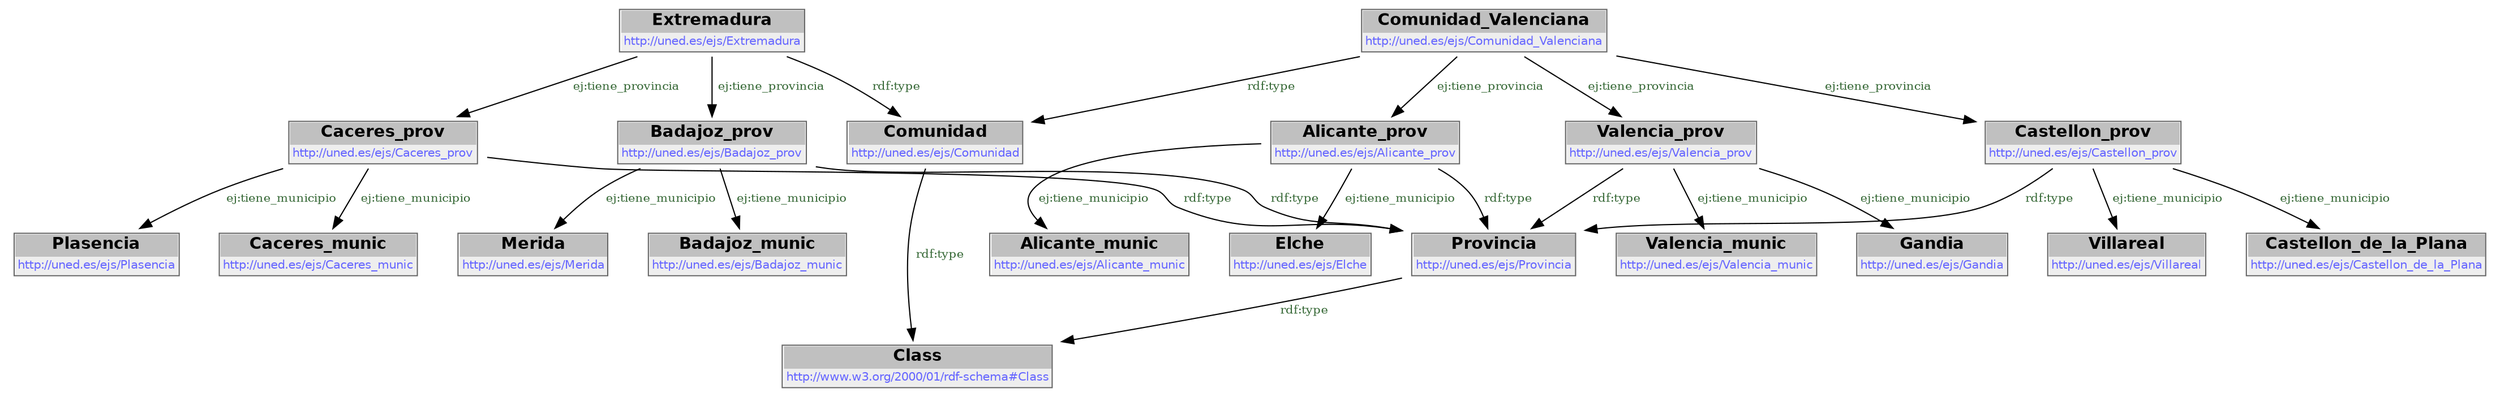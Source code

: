 digraph { 
 node [ fontname="DejaVu Sans" ] ; 
	node0 -> node1 [ color=BLACK, label=< <font point-size='10' color='#336633'>rdf:type</font> > ] ;
	node2 -> node3 [ color=BLACK, label=< <font point-size='10' color='#336633'>ej:tiene_municipio</font> > ] ;
	node4 -> node5 [ color=BLACK, label=< <font point-size='10' color='#336633'>ej:tiene_provincia</font> > ] ;
	node0 -> node6 [ color=BLACK, label=< <font point-size='10' color='#336633'>ej:tiene_provincia</font> > ] ;
	node1 -> node7 [ color=BLACK, label=< <font point-size='10' color='#336633'>rdf:type</font> > ] ;
	node8 -> node9 [ color=BLACK, label=< <font point-size='10' color='#336633'>rdf:type</font> > ] ;
	node5 -> node10 [ color=BLACK, label=< <font point-size='10' color='#336633'>ej:tiene_municipio</font> > ] ;
	node6 -> node11 [ color=BLACK, label=< <font point-size='10' color='#336633'>ej:tiene_municipio</font> > ] ;
	node0 -> node2 [ color=BLACK, label=< <font point-size='10' color='#336633'>ej:tiene_provincia</font> > ] ;
	node4 -> node8 [ color=BLACK, label=< <font point-size='10' color='#336633'>ej:tiene_provincia</font> > ] ;
	node4 -> node12 [ color=BLACK, label=< <font point-size='10' color='#336633'>ej:tiene_provincia</font> > ] ;
	node2 -> node13 [ color=BLACK, label=< <font point-size='10' color='#336633'>ej:tiene_municipio</font> > ] ;
	node8 -> node14 [ color=BLACK, label=< <font point-size='10' color='#336633'>ej:tiene_municipio</font> > ] ;
	node6 -> node15 [ color=BLACK, label=< <font point-size='10' color='#336633'>ej:tiene_municipio</font> > ] ;
	node6 -> node9 [ color=BLACK, label=< <font point-size='10' color='#336633'>rdf:type</font> > ] ;
	node12 -> node16 [ color=BLACK, label=< <font point-size='10' color='#336633'>ej:tiene_municipio</font> > ] ;
	node9 -> node7 [ color=BLACK, label=< <font point-size='10' color='#336633'>rdf:type</font> > ] ;
	node2 -> node9 [ color=BLACK, label=< <font point-size='10' color='#336633'>rdf:type</font> > ] ;
	node4 -> node1 [ color=BLACK, label=< <font point-size='10' color='#336633'>rdf:type</font> > ] ;
	node12 -> node9 [ color=BLACK, label=< <font point-size='10' color='#336633'>rdf:type</font> > ] ;
	node5 -> node17 [ color=BLACK, label=< <font point-size='10' color='#336633'>ej:tiene_municipio</font> > ] ;
	node5 -> node9 [ color=BLACK, label=< <font point-size='10' color='#336633'>rdf:type</font> > ] ;
	node12 -> node18 [ color=BLACK, label=< <font point-size='10' color='#336633'>ej:tiene_municipio</font> > ] ;
	node8 -> node19 [ color=BLACK, label=< <font point-size='10' color='#336633'>ej:tiene_municipio</font> > ] ;
# http://uned.es/ejs/Extremadura node0
node0 [ shape=none, color=black label=< <table color='#666666' cellborder='0' cellspacing='0' border='1'><tr><td colspan='2' bgcolor='grey'><B>Extremadura</B></td></tr><tr><td href='http://uned.es/ejs/Extremadura' bgcolor='#eeeeee' colspan='2'><font point-size='10' color='#6666ff'>http://uned.es/ejs/Extremadura</font></td></tr></table> > ] 
# http://uned.es/ejs/Comunidad node1
node1 [ shape=none, color=black label=< <table color='#666666' cellborder='0' cellspacing='0' border='1'><tr><td colspan='2' bgcolor='grey'><B>Comunidad</B></td></tr><tr><td href='http://uned.es/ejs/Comunidad' bgcolor='#eeeeee' colspan='2'><font point-size='10' color='#6666ff'>http://uned.es/ejs/Comunidad</font></td></tr></table> > ] 
# http://uned.es/ejs/Badajoz_prov node2
node2 [ shape=none, color=black label=< <table color='#666666' cellborder='0' cellspacing='0' border='1'><tr><td colspan='2' bgcolor='grey'><B>Badajoz_prov</B></td></tr><tr><td href='http://uned.es/ejs/Badajoz_prov' bgcolor='#eeeeee' colspan='2'><font point-size='10' color='#6666ff'>http://uned.es/ejs/Badajoz_prov</font></td></tr></table> > ] 
# http://uned.es/ejs/Badajoz_munic node3
node3 [ shape=none, color=black label=< <table color='#666666' cellborder='0' cellspacing='0' border='1'><tr><td colspan='2' bgcolor='grey'><B>Badajoz_munic</B></td></tr><tr><td href='http://uned.es/ejs/Badajoz_munic' bgcolor='#eeeeee' colspan='2'><font point-size='10' color='#6666ff'>http://uned.es/ejs/Badajoz_munic</font></td></tr></table> > ] 
# http://uned.es/ejs/Comunidad_Valenciana node4
node4 [ shape=none, color=black label=< <table color='#666666' cellborder='0' cellspacing='0' border='1'><tr><td colspan='2' bgcolor='grey'><B>Comunidad_Valenciana</B></td></tr><tr><td href='http://uned.es/ejs/Comunidad_Valenciana' bgcolor='#eeeeee' colspan='2'><font point-size='10' color='#6666ff'>http://uned.es/ejs/Comunidad_Valenciana</font></td></tr></table> > ] 
# http://uned.es/ejs/Alicante_prov node5
node5 [ shape=none, color=black label=< <table color='#666666' cellborder='0' cellspacing='0' border='1'><tr><td colspan='2' bgcolor='grey'><B>Alicante_prov</B></td></tr><tr><td href='http://uned.es/ejs/Alicante_prov' bgcolor='#eeeeee' colspan='2'><font point-size='10' color='#6666ff'>http://uned.es/ejs/Alicante_prov</font></td></tr></table> > ] 
# http://uned.es/ejs/Caceres_prov node6
node6 [ shape=none, color=black label=< <table color='#666666' cellborder='0' cellspacing='0' border='1'><tr><td colspan='2' bgcolor='grey'><B>Caceres_prov</B></td></tr><tr><td href='http://uned.es/ejs/Caceres_prov' bgcolor='#eeeeee' colspan='2'><font point-size='10' color='#6666ff'>http://uned.es/ejs/Caceres_prov</font></td></tr></table> > ] 
# http://www.w3.org/2000/01/rdf-schema#Class node7
node7 [ shape=none, color=black label=< <table color='#666666' cellborder='0' cellspacing='0' border='1'><tr><td colspan='2' bgcolor='grey'><B>Class</B></td></tr><tr><td href='http://www.w3.org/2000/01/rdf-schema#Class' bgcolor='#eeeeee' colspan='2'><font point-size='10' color='#6666ff'>http://www.w3.org/2000/01/rdf-schema#Class</font></td></tr></table> > ] 
# http://uned.es/ejs/Valencia_prov node8
node8 [ shape=none, color=black label=< <table color='#666666' cellborder='0' cellspacing='0' border='1'><tr><td colspan='2' bgcolor='grey'><B>Valencia_prov</B></td></tr><tr><td href='http://uned.es/ejs/Valencia_prov' bgcolor='#eeeeee' colspan='2'><font point-size='10' color='#6666ff'>http://uned.es/ejs/Valencia_prov</font></td></tr></table> > ] 
# http://uned.es/ejs/Provincia node9
node9 [ shape=none, color=black label=< <table color='#666666' cellborder='0' cellspacing='0' border='1'><tr><td colspan='2' bgcolor='grey'><B>Provincia</B></td></tr><tr><td href='http://uned.es/ejs/Provincia' bgcolor='#eeeeee' colspan='2'><font point-size='10' color='#6666ff'>http://uned.es/ejs/Provincia</font></td></tr></table> > ] 
# http://uned.es/ejs/Alicante_munic node10
node10 [ shape=none, color=black label=< <table color='#666666' cellborder='0' cellspacing='0' border='1'><tr><td colspan='2' bgcolor='grey'><B>Alicante_munic</B></td></tr><tr><td href='http://uned.es/ejs/Alicante_munic' bgcolor='#eeeeee' colspan='2'><font point-size='10' color='#6666ff'>http://uned.es/ejs/Alicante_munic</font></td></tr></table> > ] 
# http://uned.es/ejs/Caceres_munic node11
node11 [ shape=none, color=black label=< <table color='#666666' cellborder='0' cellspacing='0' border='1'><tr><td colspan='2' bgcolor='grey'><B>Caceres_munic</B></td></tr><tr><td href='http://uned.es/ejs/Caceres_munic' bgcolor='#eeeeee' colspan='2'><font point-size='10' color='#6666ff'>http://uned.es/ejs/Caceres_munic</font></td></tr></table> > ] 
# http://uned.es/ejs/Castellon_prov node12
node12 [ shape=none, color=black label=< <table color='#666666' cellborder='0' cellspacing='0' border='1'><tr><td colspan='2' bgcolor='grey'><B>Castellon_prov</B></td></tr><tr><td href='http://uned.es/ejs/Castellon_prov' bgcolor='#eeeeee' colspan='2'><font point-size='10' color='#6666ff'>http://uned.es/ejs/Castellon_prov</font></td></tr></table> > ] 
# http://uned.es/ejs/Merida node13
node13 [ shape=none, color=black label=< <table color='#666666' cellborder='0' cellspacing='0' border='1'><tr><td colspan='2' bgcolor='grey'><B>Merida</B></td></tr><tr><td href='http://uned.es/ejs/Merida' bgcolor='#eeeeee' colspan='2'><font point-size='10' color='#6666ff'>http://uned.es/ejs/Merida</font></td></tr></table> > ] 
# http://uned.es/ejs/Gandia node14
node14 [ shape=none, color=black label=< <table color='#666666' cellborder='0' cellspacing='0' border='1'><tr><td colspan='2' bgcolor='grey'><B>Gandia</B></td></tr><tr><td href='http://uned.es/ejs/Gandia' bgcolor='#eeeeee' colspan='2'><font point-size='10' color='#6666ff'>http://uned.es/ejs/Gandia</font></td></tr></table> > ] 
# http://uned.es/ejs/Plasencia node15
node15 [ shape=none, color=black label=< <table color='#666666' cellborder='0' cellspacing='0' border='1'><tr><td colspan='2' bgcolor='grey'><B>Plasencia</B></td></tr><tr><td href='http://uned.es/ejs/Plasencia' bgcolor='#eeeeee' colspan='2'><font point-size='10' color='#6666ff'>http://uned.es/ejs/Plasencia</font></td></tr></table> > ] 
# http://uned.es/ejs/Castellon_de_la_Plana node16
node16 [ shape=none, color=black label=< <table color='#666666' cellborder='0' cellspacing='0' border='1'><tr><td colspan='2' bgcolor='grey'><B>Castellon_de_la_Plana</B></td></tr><tr><td href='http://uned.es/ejs/Castellon_de_la_Plana' bgcolor='#eeeeee' colspan='2'><font point-size='10' color='#6666ff'>http://uned.es/ejs/Castellon_de_la_Plana</font></td></tr></table> > ] 
# http://uned.es/ejs/Elche node17
node17 [ shape=none, color=black label=< <table color='#666666' cellborder='0' cellspacing='0' border='1'><tr><td colspan='2' bgcolor='grey'><B>Elche</B></td></tr><tr><td href='http://uned.es/ejs/Elche' bgcolor='#eeeeee' colspan='2'><font point-size='10' color='#6666ff'>http://uned.es/ejs/Elche</font></td></tr></table> > ] 
# http://uned.es/ejs/Villareal node18
node18 [ shape=none, color=black label=< <table color='#666666' cellborder='0' cellspacing='0' border='1'><tr><td colspan='2' bgcolor='grey'><B>Villareal</B></td></tr><tr><td href='http://uned.es/ejs/Villareal' bgcolor='#eeeeee' colspan='2'><font point-size='10' color='#6666ff'>http://uned.es/ejs/Villareal</font></td></tr></table> > ] 
# http://uned.es/ejs/Valencia_munic node19
node19 [ shape=none, color=black label=< <table color='#666666' cellborder='0' cellspacing='0' border='1'><tr><td colspan='2' bgcolor='grey'><B>Valencia_munic</B></td></tr><tr><td href='http://uned.es/ejs/Valencia_munic' bgcolor='#eeeeee' colspan='2'><font point-size='10' color='#6666ff'>http://uned.es/ejs/Valencia_munic</font></td></tr></table> > ] 
}
